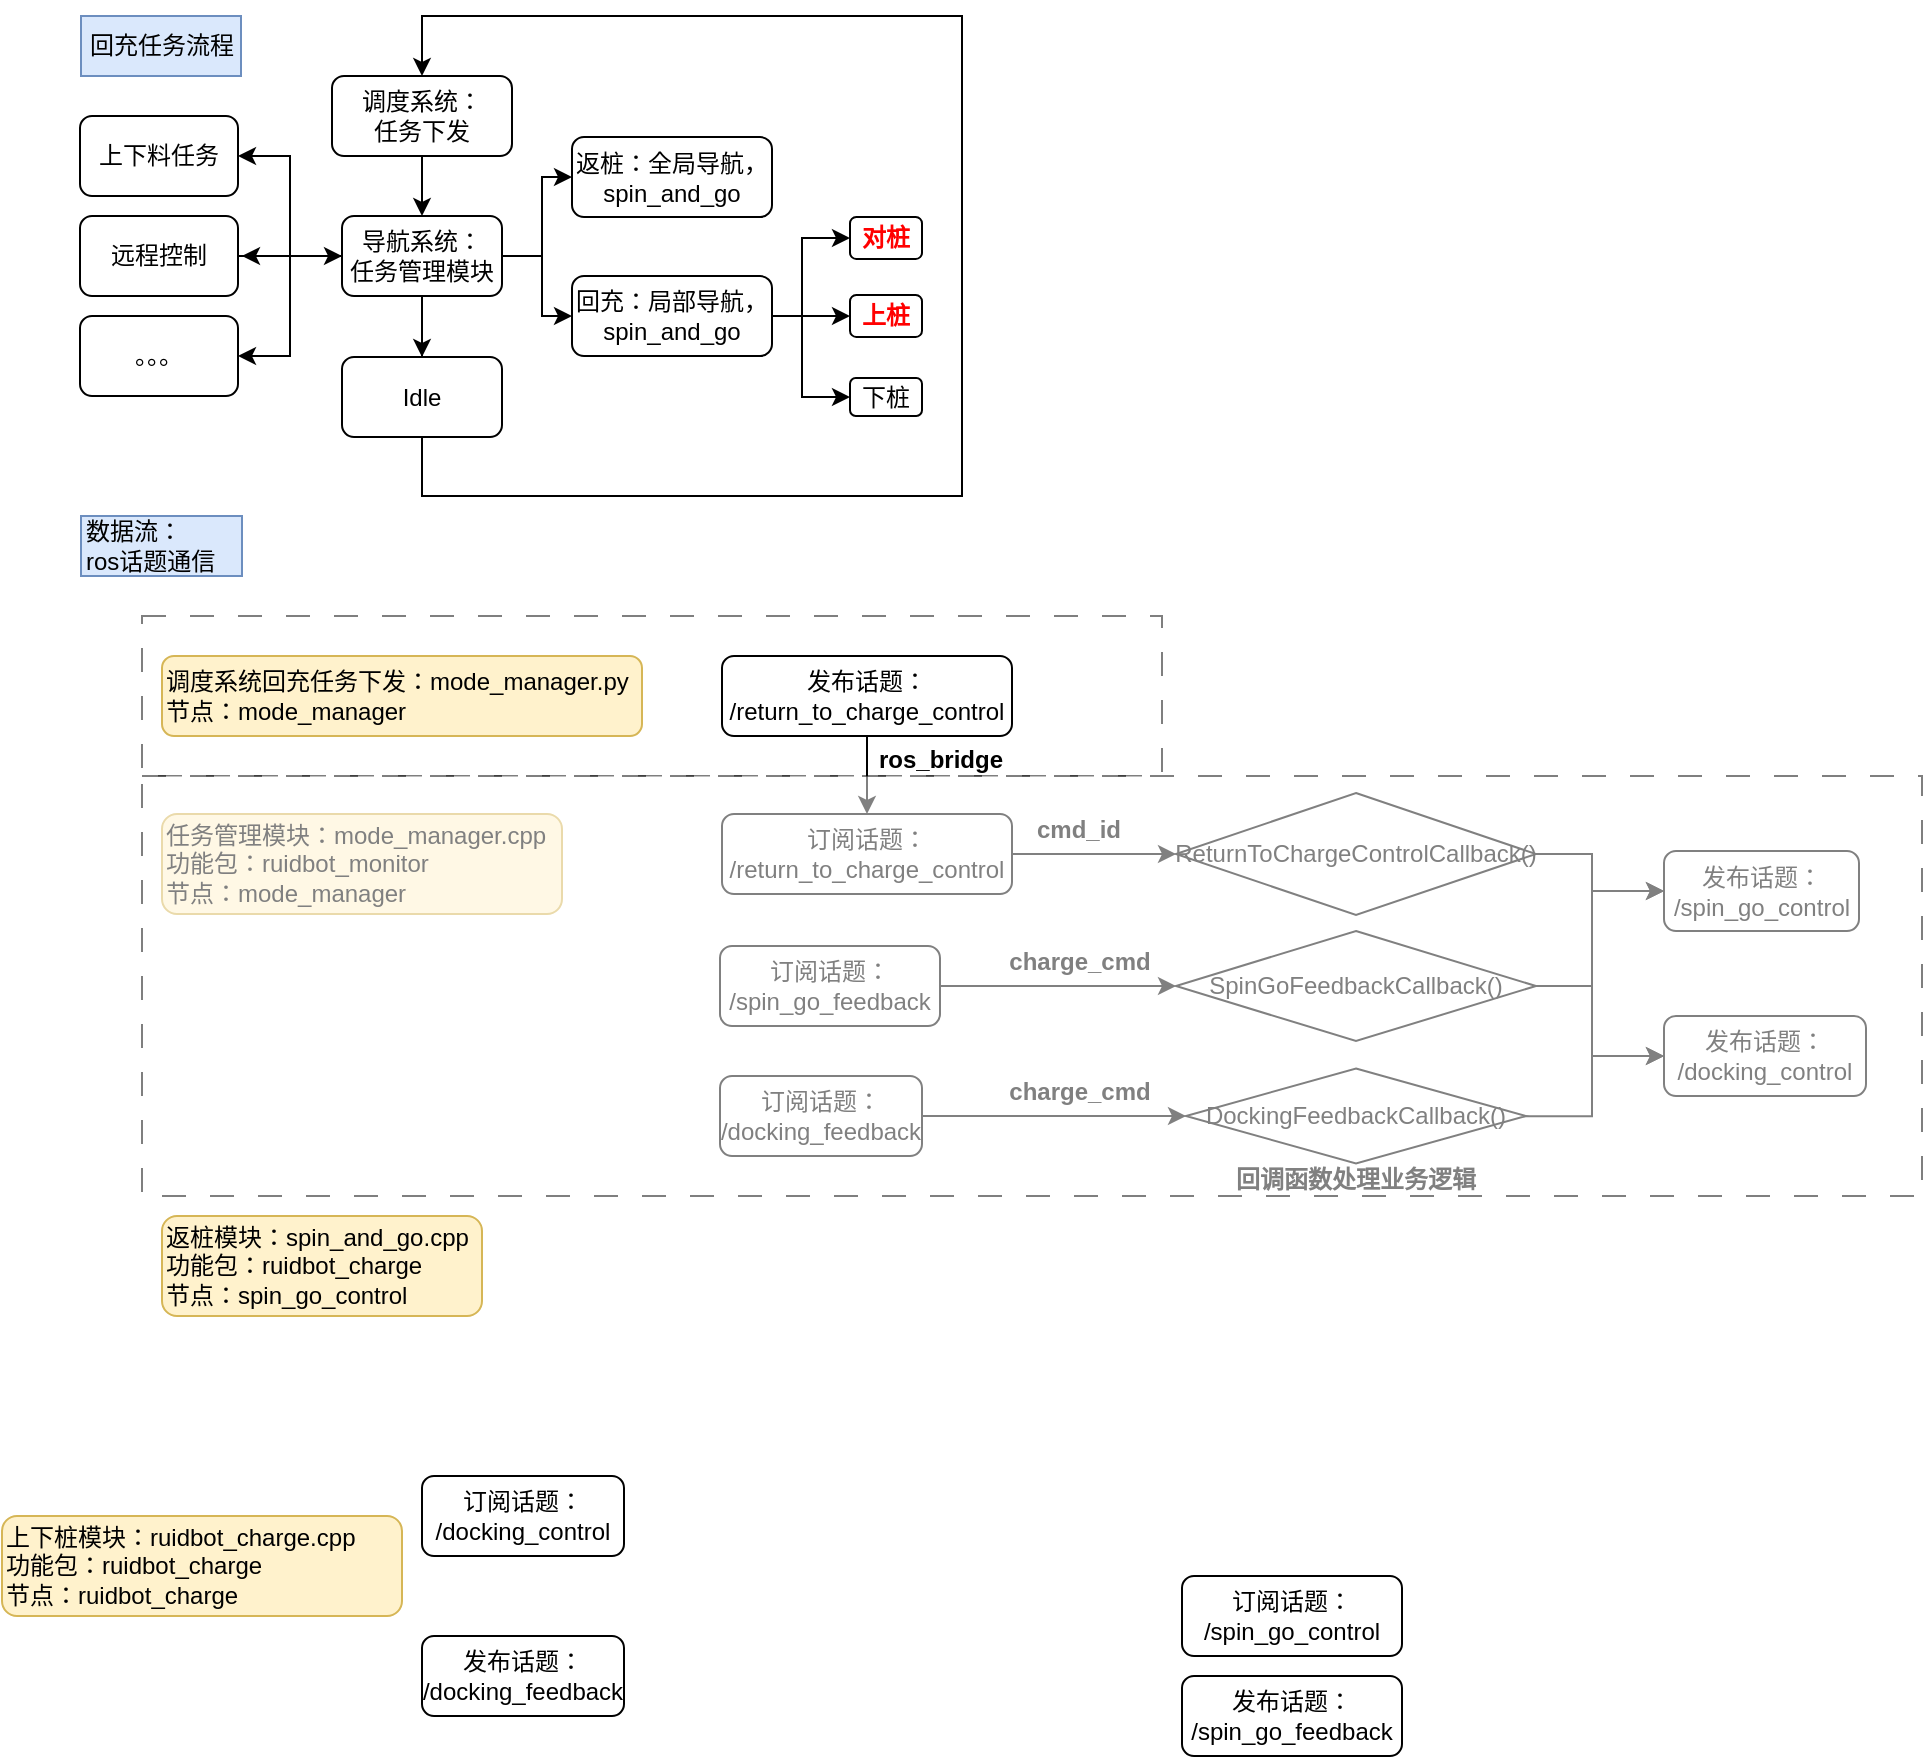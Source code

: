 <mxfile version="24.7.8">
  <diagram id="C5RBs43oDa-KdzZeNtuy" name="Page-1">
    <mxGraphModel dx="1034" dy="464" grid="1" gridSize="10" guides="1" tooltips="1" connect="1" arrows="1" fold="1" page="1" pageScale="1" pageWidth="827" pageHeight="1169" math="0" shadow="0">
      <root>
        <mxCell id="WIyWlLk6GJQsqaUBKTNV-0" />
        <mxCell id="WIyWlLk6GJQsqaUBKTNV-1" parent="WIyWlLk6GJQsqaUBKTNV-0" />
        <mxCell id="zxklBoet0KpgN6FVESHw-48" value="" style="rounded=0;whiteSpace=wrap;html=1;dashed=1;dashPattern=12 12;strokeWidth=1;perimeterSpacing=1;opacity=50;" vertex="1" parent="WIyWlLk6GJQsqaUBKTNV-1">
          <mxGeometry x="70" y="380" width="510" height="80" as="geometry" />
        </mxCell>
        <mxCell id="zxklBoet0KpgN6FVESHw-24" style="edgeStyle=orthogonalEdgeStyle;rounded=0;orthogonalLoop=1;jettySize=auto;html=1;entryX=0.5;entryY=0;entryDx=0;entryDy=0;" edge="1" parent="WIyWlLk6GJQsqaUBKTNV-1" source="WIyWlLk6GJQsqaUBKTNV-3">
          <mxGeometry relative="1" as="geometry">
            <mxPoint x="210" y="180" as="targetPoint" />
          </mxGeometry>
        </mxCell>
        <mxCell id="WIyWlLk6GJQsqaUBKTNV-3" value="调度系统：&lt;div&gt;任务下发&lt;/div&gt;" style="rounded=1;whiteSpace=wrap;html=1;fontSize=12;glass=0;strokeWidth=1;shadow=0;" parent="WIyWlLk6GJQsqaUBKTNV-1" vertex="1">
          <mxGeometry x="165" y="110" width="90" height="40" as="geometry" />
        </mxCell>
        <mxCell id="zxklBoet0KpgN6FVESHw-8" style="edgeStyle=orthogonalEdgeStyle;rounded=0;orthogonalLoop=1;jettySize=auto;html=1;entryX=1;entryY=0.5;entryDx=0;entryDy=0;exitX=0;exitY=0.5;exitDx=0;exitDy=0;" edge="1" parent="WIyWlLk6GJQsqaUBKTNV-1" source="zxklBoet0KpgN6FVESHw-27" target="zxklBoet0KpgN6FVESHw-7">
          <mxGeometry relative="1" as="geometry">
            <mxPoint x="140" y="220" as="sourcePoint" />
          </mxGeometry>
        </mxCell>
        <mxCell id="zxklBoet0KpgN6FVESHw-13" style="edgeStyle=orthogonalEdgeStyle;rounded=0;orthogonalLoop=1;jettySize=auto;html=1;entryX=0.5;entryY=0;entryDx=0;entryDy=0;" edge="1" parent="WIyWlLk6GJQsqaUBKTNV-1" target="WIyWlLk6GJQsqaUBKTNV-11">
          <mxGeometry relative="1" as="geometry">
            <mxPoint x="210" y="260" as="sourcePoint" />
            <mxPoint x="210" y="330" as="targetPoint" />
            <Array as="points">
              <mxPoint x="210" y="220" />
              <mxPoint x="210" y="220" />
            </Array>
          </mxGeometry>
        </mxCell>
        <mxCell id="WIyWlLk6GJQsqaUBKTNV-7" value="返桩：全局导航，&lt;div&gt;spin_and_go&lt;/div&gt;" style="rounded=1;whiteSpace=wrap;html=1;fontSize=12;glass=0;strokeWidth=1;shadow=0;" parent="WIyWlLk6GJQsqaUBKTNV-1" vertex="1">
          <mxGeometry x="285" y="140.5" width="100" height="40" as="geometry" />
        </mxCell>
        <mxCell id="zxklBoet0KpgN6FVESHw-14" style="edgeStyle=orthogonalEdgeStyle;rounded=0;orthogonalLoop=1;jettySize=auto;html=1;entryX=0.5;entryY=0;entryDx=0;entryDy=0;" edge="1" parent="WIyWlLk6GJQsqaUBKTNV-1" source="WIyWlLk6GJQsqaUBKTNV-11" target="WIyWlLk6GJQsqaUBKTNV-3">
          <mxGeometry relative="1" as="geometry">
            <Array as="points">
              <mxPoint x="210" y="320" />
              <mxPoint x="480" y="320" />
              <mxPoint x="480" y="80" />
              <mxPoint x="210" y="80" />
            </Array>
          </mxGeometry>
        </mxCell>
        <mxCell id="WIyWlLk6GJQsqaUBKTNV-11" value="Idle" style="rounded=1;whiteSpace=wrap;html=1;fontSize=12;glass=0;strokeWidth=1;shadow=0;" parent="WIyWlLk6GJQsqaUBKTNV-1" vertex="1">
          <mxGeometry x="170" y="250.5" width="80" height="40" as="geometry" />
        </mxCell>
        <mxCell id="WIyWlLk6GJQsqaUBKTNV-12" value="下桩" style="rounded=1;whiteSpace=wrap;html=1;fontSize=12;glass=0;strokeWidth=1;shadow=0;" parent="WIyWlLk6GJQsqaUBKTNV-1" vertex="1">
          <mxGeometry x="424" y="261" width="36" height="19" as="geometry" />
        </mxCell>
        <mxCell id="zxklBoet0KpgN6FVESHw-0" value="&lt;b&gt;&lt;font color=&quot;#ff0000&quot;&gt;对桩&lt;/font&gt;&lt;/b&gt;" style="rounded=1;whiteSpace=wrap;html=1;fontSize=12;glass=0;strokeWidth=1;shadow=0;" vertex="1" parent="WIyWlLk6GJQsqaUBKTNV-1">
          <mxGeometry x="424" y="180.5" width="36" height="21" as="geometry" />
        </mxCell>
        <mxCell id="zxklBoet0KpgN6FVESHw-4" value="&lt;font color=&quot;#ff0000&quot;&gt;&lt;b&gt;上桩&lt;/b&gt;&lt;/font&gt;" style="rounded=1;whiteSpace=wrap;html=1;fontSize=12;glass=0;strokeWidth=1;shadow=0;" vertex="1" parent="WIyWlLk6GJQsqaUBKTNV-1">
          <mxGeometry x="424" y="219.5" width="36" height="21" as="geometry" />
        </mxCell>
        <mxCell id="zxklBoet0KpgN6FVESHw-11" style="edgeStyle=orthogonalEdgeStyle;rounded=0;orthogonalLoop=1;jettySize=auto;html=1;entryX=0;entryY=0.5;entryDx=0;entryDy=0;" edge="1" parent="WIyWlLk6GJQsqaUBKTNV-1" source="zxklBoet0KpgN6FVESHw-6" target="zxklBoet0KpgN6FVESHw-27">
          <mxGeometry relative="1" as="geometry">
            <mxPoint x="140" y="220" as="targetPoint" />
          </mxGeometry>
        </mxCell>
        <mxCell id="zxklBoet0KpgN6FVESHw-6" value="远程控制" style="rounded=1;whiteSpace=wrap;html=1;fontSize=12;glass=0;strokeWidth=1;shadow=0;" vertex="1" parent="WIyWlLk6GJQsqaUBKTNV-1">
          <mxGeometry x="39" y="180" width="79" height="40" as="geometry" />
        </mxCell>
        <mxCell id="zxklBoet0KpgN6FVESHw-7" value="上下料任务" style="rounded=1;whiteSpace=wrap;html=1;fontSize=12;glass=0;strokeWidth=1;shadow=0;" vertex="1" parent="WIyWlLk6GJQsqaUBKTNV-1">
          <mxGeometry x="39" y="130" width="79" height="40" as="geometry" />
        </mxCell>
        <mxCell id="zxklBoet0KpgN6FVESHw-16" value="" style="edgeStyle=orthogonalEdgeStyle;rounded=0;orthogonalLoop=1;jettySize=auto;html=1;entryX=0;entryY=0.5;entryDx=0;entryDy=0;exitX=1;exitY=0.5;exitDx=0;exitDy=0;" edge="1" parent="WIyWlLk6GJQsqaUBKTNV-1" source="zxklBoet0KpgN6FVESHw-27" target="zxklBoet0KpgN6FVESHw-15">
          <mxGeometry relative="1" as="geometry">
            <mxPoint x="281" y="220" as="sourcePoint" />
            <mxPoint x="435" y="320" as="targetPoint" />
          </mxGeometry>
        </mxCell>
        <mxCell id="zxklBoet0KpgN6FVESHw-20" style="edgeStyle=orthogonalEdgeStyle;rounded=0;orthogonalLoop=1;jettySize=auto;html=1;entryX=0;entryY=0.5;entryDx=0;entryDy=0;" edge="1" parent="WIyWlLk6GJQsqaUBKTNV-1" source="zxklBoet0KpgN6FVESHw-15" target="zxklBoet0KpgN6FVESHw-4">
          <mxGeometry relative="1" as="geometry" />
        </mxCell>
        <mxCell id="zxklBoet0KpgN6FVESHw-21" style="edgeStyle=orthogonalEdgeStyle;rounded=0;orthogonalLoop=1;jettySize=auto;html=1;entryX=0;entryY=0.5;entryDx=0;entryDy=0;" edge="1" parent="WIyWlLk6GJQsqaUBKTNV-1" source="zxklBoet0KpgN6FVESHw-15" target="zxklBoet0KpgN6FVESHw-0">
          <mxGeometry relative="1" as="geometry">
            <Array as="points">
              <mxPoint x="400" y="230" />
              <mxPoint x="400" y="191" />
            </Array>
          </mxGeometry>
        </mxCell>
        <mxCell id="zxklBoet0KpgN6FVESHw-23" style="edgeStyle=orthogonalEdgeStyle;rounded=0;orthogonalLoop=1;jettySize=auto;html=1;entryX=0;entryY=0.5;entryDx=0;entryDy=0;" edge="1" parent="WIyWlLk6GJQsqaUBKTNV-1" source="zxklBoet0KpgN6FVESHw-15" target="WIyWlLk6GJQsqaUBKTNV-12">
          <mxGeometry relative="1" as="geometry">
            <Array as="points">
              <mxPoint x="400" y="230" />
              <mxPoint x="400" y="270" />
            </Array>
          </mxGeometry>
        </mxCell>
        <mxCell id="zxklBoet0KpgN6FVESHw-15" value="回充：局部导航，&lt;div&gt;spin_and_go&lt;/div&gt;" style="rounded=1;whiteSpace=wrap;html=1;fontSize=12;glass=0;strokeWidth=1;shadow=0;" vertex="1" parent="WIyWlLk6GJQsqaUBKTNV-1">
          <mxGeometry x="285" y="210" width="100" height="40" as="geometry" />
        </mxCell>
        <mxCell id="zxklBoet0KpgN6FVESHw-17" value="。。。" style="rounded=1;whiteSpace=wrap;html=1;fontSize=12;glass=0;strokeWidth=1;shadow=0;" vertex="1" parent="WIyWlLk6GJQsqaUBKTNV-1">
          <mxGeometry x="39" y="230" width="79" height="40" as="geometry" />
        </mxCell>
        <mxCell id="zxklBoet0KpgN6FVESHw-25" value="回充任务流程" style="rounded=0;whiteSpace=wrap;html=1;fillColor=#dae8fc;strokeColor=#6c8ebf;" vertex="1" parent="WIyWlLk6GJQsqaUBKTNV-1">
          <mxGeometry x="39.5" y="80" width="80" height="30" as="geometry" />
        </mxCell>
        <mxCell id="zxklBoet0KpgN6FVESHw-26" value="数据流：&lt;div&gt;ros话题通信&lt;/div&gt;" style="rounded=0;whiteSpace=wrap;html=1;fillColor=#dae8fc;strokeColor=#6c8ebf;align=left;" vertex="1" parent="WIyWlLk6GJQsqaUBKTNV-1">
          <mxGeometry x="39.5" y="330" width="80.5" height="30" as="geometry" />
        </mxCell>
        <mxCell id="zxklBoet0KpgN6FVESHw-28" style="edgeStyle=orthogonalEdgeStyle;rounded=0;orthogonalLoop=1;jettySize=auto;html=1;entryX=0;entryY=0.5;entryDx=0;entryDy=0;" edge="1" parent="WIyWlLk6GJQsqaUBKTNV-1" source="zxklBoet0KpgN6FVESHw-27" target="WIyWlLk6GJQsqaUBKTNV-7">
          <mxGeometry relative="1" as="geometry">
            <Array as="points">
              <mxPoint x="270" y="200" />
              <mxPoint x="270" y="161" />
            </Array>
          </mxGeometry>
        </mxCell>
        <mxCell id="zxklBoet0KpgN6FVESHw-29" style="edgeStyle=orthogonalEdgeStyle;rounded=0;orthogonalLoop=1;jettySize=auto;html=1;" edge="1" parent="WIyWlLk6GJQsqaUBKTNV-1" source="zxklBoet0KpgN6FVESHw-27">
          <mxGeometry relative="1" as="geometry">
            <mxPoint x="120" y="200" as="targetPoint" />
          </mxGeometry>
        </mxCell>
        <mxCell id="zxklBoet0KpgN6FVESHw-30" style="edgeStyle=orthogonalEdgeStyle;rounded=0;orthogonalLoop=1;jettySize=auto;html=1;entryX=1;entryY=0.5;entryDx=0;entryDy=0;" edge="1" parent="WIyWlLk6GJQsqaUBKTNV-1" source="zxklBoet0KpgN6FVESHw-27" target="zxklBoet0KpgN6FVESHw-17">
          <mxGeometry relative="1" as="geometry" />
        </mxCell>
        <mxCell id="zxklBoet0KpgN6FVESHw-27" value="导航系统：&lt;div&gt;任务管理模块&lt;/div&gt;" style="rounded=1;whiteSpace=wrap;html=1;fontSize=12;glass=0;strokeWidth=1;shadow=0;" vertex="1" parent="WIyWlLk6GJQsqaUBKTNV-1">
          <mxGeometry x="170" y="180" width="80" height="40" as="geometry" />
        </mxCell>
        <mxCell id="zxklBoet0KpgN6FVESHw-53" style="edgeStyle=orthogonalEdgeStyle;rounded=0;orthogonalLoop=1;jettySize=auto;html=1;entryX=0;entryY=0.5;entryDx=0;entryDy=0;" edge="1" parent="WIyWlLk6GJQsqaUBKTNV-1" source="zxklBoet0KpgN6FVESHw-31" target="zxklBoet0KpgN6FVESHw-60">
          <mxGeometry relative="1" as="geometry">
            <mxPoint x="640" y="565" as="targetPoint" />
            <Array as="points" />
          </mxGeometry>
        </mxCell>
        <mxCell id="zxklBoet0KpgN6FVESHw-31" value="订阅话题：&lt;div&gt;/return_to_charge_control&lt;/div&gt;" style="rounded=1;whiteSpace=wrap;html=1;fontSize=12;glass=0;strokeWidth=1;shadow=0;" vertex="1" parent="WIyWlLk6GJQsqaUBKTNV-1">
          <mxGeometry x="360" y="479" width="145" height="40" as="geometry" />
        </mxCell>
        <mxCell id="zxklBoet0KpgN6FVESHw-32" value="发布话题：&lt;div&gt;/spin_go_control&lt;/div&gt;" style="rounded=1;whiteSpace=wrap;html=1;fontSize=12;glass=0;strokeWidth=1;shadow=0;" vertex="1" parent="WIyWlLk6GJQsqaUBKTNV-1">
          <mxGeometry x="831" y="497.5" width="97.5" height="40" as="geometry" />
        </mxCell>
        <mxCell id="zxklBoet0KpgN6FVESHw-33" value="&lt;div&gt;任务管理模块：mode_manager.cpp&lt;/div&gt;&lt;div&gt;功能包：ruidbot_monitor&lt;/div&gt;节点：mode_manager" style="rounded=1;whiteSpace=wrap;html=1;fontSize=12;glass=0;strokeWidth=1;shadow=0;align=left;fillColor=#fff2cc;strokeColor=#d6b656;" vertex="1" parent="WIyWlLk6GJQsqaUBKTNV-1">
          <mxGeometry x="80" y="479" width="200" height="50" as="geometry" />
        </mxCell>
        <mxCell id="zxklBoet0KpgN6FVESHw-34" value="发布话题：&lt;div&gt;/docking_control&lt;/div&gt;" style="rounded=1;whiteSpace=wrap;html=1;fontSize=12;glass=0;strokeWidth=1;shadow=0;" vertex="1" parent="WIyWlLk6GJQsqaUBKTNV-1">
          <mxGeometry x="831" y="580" width="101" height="40" as="geometry" />
        </mxCell>
        <mxCell id="zxklBoet0KpgN6FVESHw-35" value="&lt;div&gt;返桩模块：spin_and_go.cpp&lt;/div&gt;&lt;div&gt;功能包：ruidbot_charge&lt;/div&gt;节点：spin_go_control" style="rounded=1;whiteSpace=wrap;html=1;fontSize=12;glass=0;strokeWidth=1;shadow=0;align=left;fillColor=#fff2cc;strokeColor=#d6b656;" vertex="1" parent="WIyWlLk6GJQsqaUBKTNV-1">
          <mxGeometry x="80" y="680" width="160" height="50" as="geometry" />
        </mxCell>
        <mxCell id="zxklBoet0KpgN6FVESHw-36" value="订阅话题：&lt;div&gt;/spin_go_control&lt;/div&gt;" style="rounded=1;whiteSpace=wrap;html=1;fontSize=12;glass=0;strokeWidth=1;shadow=0;" vertex="1" parent="WIyWlLk6GJQsqaUBKTNV-1">
          <mxGeometry x="590" y="860" width="110" height="40" as="geometry" />
        </mxCell>
        <mxCell id="zxklBoet0KpgN6FVESHw-37" value="订阅话题：&lt;div&gt;/docking_control&lt;/div&gt;" style="rounded=1;whiteSpace=wrap;html=1;fontSize=12;glass=0;strokeWidth=1;shadow=0;" vertex="1" parent="WIyWlLk6GJQsqaUBKTNV-1">
          <mxGeometry x="210" y="810" width="101" height="40" as="geometry" />
        </mxCell>
        <mxCell id="zxklBoet0KpgN6FVESHw-38" value="发布话题：&lt;div&gt;/spin_go_feedback&lt;/div&gt;" style="rounded=1;whiteSpace=wrap;html=1;fontSize=12;glass=0;strokeWidth=1;shadow=0;" vertex="1" parent="WIyWlLk6GJQsqaUBKTNV-1">
          <mxGeometry x="590" y="910" width="110" height="40" as="geometry" />
        </mxCell>
        <mxCell id="zxklBoet0KpgN6FVESHw-39" value="&lt;div&gt;上下桩模块：ruidbot_charge.cpp&lt;/div&gt;&lt;div&gt;功能包：ruidbot_charge&lt;/div&gt;节点：ruidbot_charge" style="rounded=1;whiteSpace=wrap;html=1;fontSize=12;glass=0;strokeWidth=1;shadow=0;align=left;fillColor=#fff2cc;strokeColor=#d6b656;" vertex="1" parent="WIyWlLk6GJQsqaUBKTNV-1">
          <mxGeometry y="830" width="200" height="50" as="geometry" />
        </mxCell>
        <mxCell id="zxklBoet0KpgN6FVESHw-40" value="发布话题：&lt;div&gt;/docking_feedback&lt;/div&gt;" style="rounded=1;whiteSpace=wrap;html=1;fontSize=12;glass=0;strokeWidth=1;shadow=0;" vertex="1" parent="WIyWlLk6GJQsqaUBKTNV-1">
          <mxGeometry x="210" y="890" width="101" height="40" as="geometry" />
        </mxCell>
        <mxCell id="zxklBoet0KpgN6FVESHw-55" style="edgeStyle=orthogonalEdgeStyle;rounded=0;orthogonalLoop=1;jettySize=auto;html=1;entryX=0;entryY=0.5;entryDx=0;entryDy=0;" edge="1" parent="WIyWlLk6GJQsqaUBKTNV-1" source="zxklBoet0KpgN6FVESHw-41" target="zxklBoet0KpgN6FVESHw-62">
          <mxGeometry relative="1" as="geometry">
            <mxPoint x="640" y="565" as="targetPoint" />
            <Array as="points" />
          </mxGeometry>
        </mxCell>
        <mxCell id="zxklBoet0KpgN6FVESHw-41" value="订阅话题：&lt;div&gt;/docking_feedback&lt;/div&gt;" style="rounded=1;whiteSpace=wrap;html=1;fontSize=12;glass=0;strokeWidth=1;shadow=0;" vertex="1" parent="WIyWlLk6GJQsqaUBKTNV-1">
          <mxGeometry x="359" y="610" width="101" height="40" as="geometry" />
        </mxCell>
        <mxCell id="zxklBoet0KpgN6FVESHw-54" style="edgeStyle=orthogonalEdgeStyle;rounded=0;orthogonalLoop=1;jettySize=auto;html=1;entryX=0;entryY=0.5;entryDx=0;entryDy=0;" edge="1" parent="WIyWlLk6GJQsqaUBKTNV-1" source="zxklBoet0KpgN6FVESHw-42" target="zxklBoet0KpgN6FVESHw-61">
          <mxGeometry relative="1" as="geometry">
            <mxPoint x="650" y="565" as="targetPoint" />
          </mxGeometry>
        </mxCell>
        <mxCell id="zxklBoet0KpgN6FVESHw-42" value="订阅话题：&lt;div&gt;/spin_go_feedback&lt;/div&gt;" style="rounded=1;whiteSpace=wrap;html=1;fontSize=12;glass=0;strokeWidth=1;shadow=0;" vertex="1" parent="WIyWlLk6GJQsqaUBKTNV-1">
          <mxGeometry x="359" y="545" width="110" height="40" as="geometry" />
        </mxCell>
        <mxCell id="zxklBoet0KpgN6FVESHw-43" value="&lt;div&gt;调度系统回充任务下发：mode_manager.py&lt;/div&gt;节点：mode_manager" style="rounded=1;whiteSpace=wrap;html=1;fontSize=12;glass=0;strokeWidth=1;shadow=0;align=left;fillColor=#fff2cc;strokeColor=#d6b656;" vertex="1" parent="WIyWlLk6GJQsqaUBKTNV-1">
          <mxGeometry x="80" y="400" width="240" height="40" as="geometry" />
        </mxCell>
        <mxCell id="zxklBoet0KpgN6FVESHw-45" style="edgeStyle=orthogonalEdgeStyle;rounded=0;orthogonalLoop=1;jettySize=auto;html=1;entryX=0.5;entryY=0;entryDx=0;entryDy=0;" edge="1" parent="WIyWlLk6GJQsqaUBKTNV-1" source="zxklBoet0KpgN6FVESHw-44" target="zxklBoet0KpgN6FVESHw-31">
          <mxGeometry relative="1" as="geometry" />
        </mxCell>
        <mxCell id="zxklBoet0KpgN6FVESHw-44" value="发布话题：&lt;div&gt;/return_to_charge_control&lt;/div&gt;" style="rounded=1;whiteSpace=wrap;html=1;fontSize=12;glass=0;strokeWidth=1;shadow=0;" vertex="1" parent="WIyWlLk6GJQsqaUBKTNV-1">
          <mxGeometry x="360" y="400" width="145" height="40" as="geometry" />
        </mxCell>
        <mxCell id="zxklBoet0KpgN6FVESHw-46" value="&lt;b&gt;ros_bridge&lt;/b&gt;" style="text;strokeColor=none;align=center;fillColor=none;html=1;verticalAlign=middle;whiteSpace=wrap;rounded=0;" vertex="1" parent="WIyWlLk6GJQsqaUBKTNV-1">
          <mxGeometry x="439" y="444" width="61" height="16" as="geometry" />
        </mxCell>
        <mxCell id="zxklBoet0KpgN6FVESHw-57" value="&lt;b&gt;cmd_id&lt;/b&gt;" style="text;strokeColor=none;align=center;fillColor=none;html=1;verticalAlign=middle;whiteSpace=wrap;rounded=0;" vertex="1" parent="WIyWlLk6GJQsqaUBKTNV-1">
          <mxGeometry x="508" y="479" width="61" height="16" as="geometry" />
        </mxCell>
        <mxCell id="zxklBoet0KpgN6FVESHw-58" value="&lt;b&gt;charge_cmd&lt;/b&gt;" style="text;strokeColor=none;align=center;fillColor=none;html=1;verticalAlign=middle;whiteSpace=wrap;rounded=0;" vertex="1" parent="WIyWlLk6GJQsqaUBKTNV-1">
          <mxGeometry x="498.5" y="545" width="80" height="16" as="geometry" />
        </mxCell>
        <mxCell id="zxklBoet0KpgN6FVESHw-59" value="&lt;b&gt;charge_cmd&lt;/b&gt;" style="text;strokeColor=none;align=center;fillColor=none;html=1;verticalAlign=middle;whiteSpace=wrap;rounded=0;" vertex="1" parent="WIyWlLk6GJQsqaUBKTNV-1">
          <mxGeometry x="498.5" y="610" width="80" height="16" as="geometry" />
        </mxCell>
        <mxCell id="zxklBoet0KpgN6FVESHw-66" style="edgeStyle=orthogonalEdgeStyle;rounded=0;orthogonalLoop=1;jettySize=auto;html=1;entryX=0;entryY=0.5;entryDx=0;entryDy=0;" edge="1" parent="WIyWlLk6GJQsqaUBKTNV-1" target="zxklBoet0KpgN6FVESHw-32">
          <mxGeometry relative="1" as="geometry">
            <mxPoint x="830" y="517.5" as="targetPoint" />
            <mxPoint x="762" y="499" as="sourcePoint" />
            <Array as="points">
              <mxPoint x="795" y="499" />
              <mxPoint x="795" y="518" />
            </Array>
          </mxGeometry>
        </mxCell>
        <mxCell id="zxklBoet0KpgN6FVESHw-67" style="edgeStyle=orthogonalEdgeStyle;rounded=0;orthogonalLoop=1;jettySize=auto;html=1;entryX=0;entryY=0.5;entryDx=0;entryDy=0;" edge="1" parent="WIyWlLk6GJQsqaUBKTNV-1" target="zxklBoet0KpgN6FVESHw-34">
          <mxGeometry relative="1" as="geometry">
            <mxPoint x="762" y="499" as="sourcePoint" />
            <mxPoint x="826" y="600" as="targetPoint" />
            <Array as="points">
              <mxPoint x="795" y="499" />
              <mxPoint x="795" y="600" />
            </Array>
          </mxGeometry>
        </mxCell>
        <mxCell id="zxklBoet0KpgN6FVESHw-60" value="&lt;div&gt;&lt;span style=&quot;text-align: left;&quot;&gt;ReturnToChargeControlCallback()&lt;/span&gt;&lt;/div&gt;" style="rhombus;whiteSpace=wrap;html=1;" vertex="1" parent="WIyWlLk6GJQsqaUBKTNV-1">
          <mxGeometry x="587" y="468.5" width="180" height="61" as="geometry" />
        </mxCell>
        <mxCell id="zxklBoet0KpgN6FVESHw-64" style="edgeStyle=orthogonalEdgeStyle;rounded=0;orthogonalLoop=1;jettySize=auto;html=1;entryX=0;entryY=0.5;entryDx=0;entryDy=0;" edge="1" parent="WIyWlLk6GJQsqaUBKTNV-1" source="zxklBoet0KpgN6FVESHw-61" target="zxklBoet0KpgN6FVESHw-34">
          <mxGeometry relative="1" as="geometry">
            <Array as="points">
              <mxPoint x="795" y="565" />
              <mxPoint x="795" y="600" />
            </Array>
          </mxGeometry>
        </mxCell>
        <mxCell id="zxklBoet0KpgN6FVESHw-61" value="&lt;span style=&quot;text-align: left; background-color: initial;&quot;&gt;SpinGoFeedbackCallback()&lt;/span&gt;" style="rhombus;whiteSpace=wrap;html=1;" vertex="1" parent="WIyWlLk6GJQsqaUBKTNV-1">
          <mxGeometry x="587" y="537.5" width="180" height="55" as="geometry" />
        </mxCell>
        <mxCell id="zxklBoet0KpgN6FVESHw-68" style="edgeStyle=orthogonalEdgeStyle;rounded=0;orthogonalLoop=1;jettySize=auto;html=1;entryX=0;entryY=0.5;entryDx=0;entryDy=0;" edge="1" parent="WIyWlLk6GJQsqaUBKTNV-1" target="zxklBoet0KpgN6FVESHw-32">
          <mxGeometry relative="1" as="geometry">
            <mxPoint x="759.642" y="630.1" as="sourcePoint" />
            <mxPoint x="829" y="517.5" as="targetPoint" />
            <Array as="points">
              <mxPoint x="795" y="630" />
              <mxPoint x="795" y="518" />
            </Array>
          </mxGeometry>
        </mxCell>
        <mxCell id="zxklBoet0KpgN6FVESHw-62" value="&lt;span style=&quot;text-align: left; background-color: initial;&quot;&gt;DockingFeedbackCallback()&lt;/span&gt;" style="rhombus;whiteSpace=wrap;html=1;" vertex="1" parent="WIyWlLk6GJQsqaUBKTNV-1">
          <mxGeometry x="592" y="606.25" width="170" height="47.5" as="geometry" />
        </mxCell>
        <mxCell id="zxklBoet0KpgN6FVESHw-69" value="&lt;b&gt;回调函数处理业务逻辑&lt;/b&gt;" style="text;strokeColor=none;align=center;fillColor=none;html=1;verticalAlign=middle;whiteSpace=wrap;rounded=0;" vertex="1" parent="WIyWlLk6GJQsqaUBKTNV-1">
          <mxGeometry x="615.25" y="654" width="123.5" height="16" as="geometry" />
        </mxCell>
        <mxCell id="zxklBoet0KpgN6FVESHw-70" value="" style="rounded=0;whiteSpace=wrap;html=1;dashed=1;dashPattern=12 12;strokeWidth=1;perimeterSpacing=1;opacity=50;" vertex="1" parent="WIyWlLk6GJQsqaUBKTNV-1">
          <mxGeometry x="70" y="460" width="890" height="210" as="geometry" />
        </mxCell>
      </root>
    </mxGraphModel>
  </diagram>
</mxfile>

